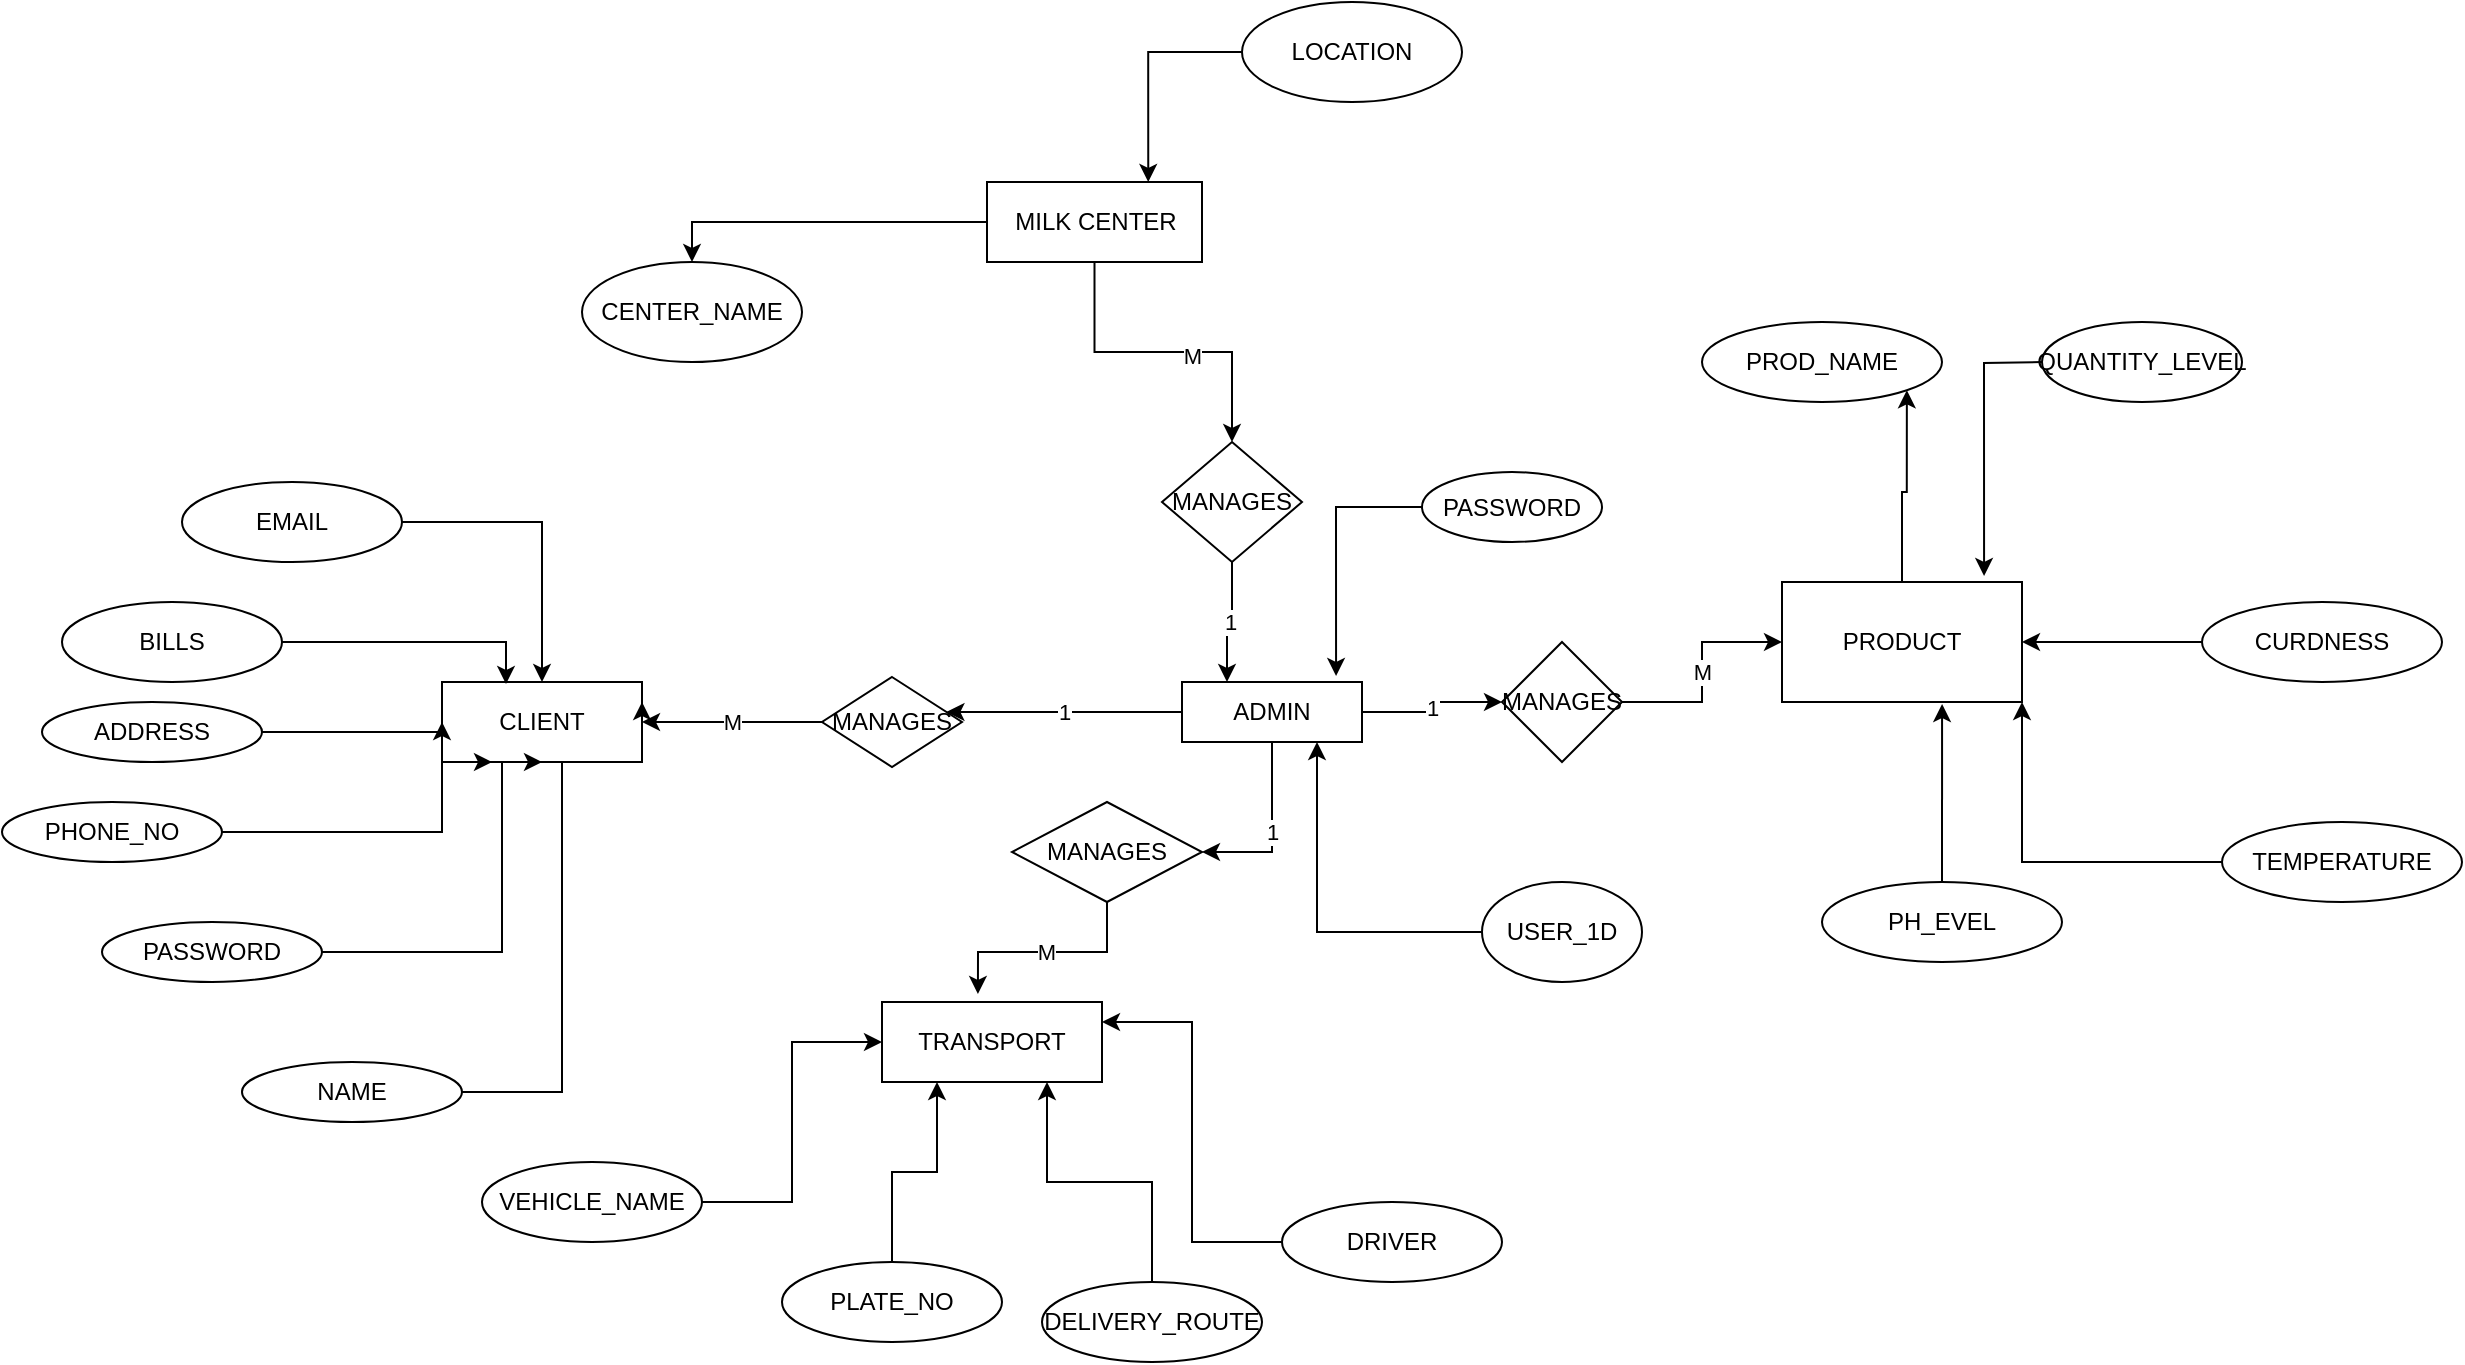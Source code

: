 <mxfile version="13.3.8" type="github">
  <diagram id="U-PU_A3t5DKLCgkuL9bZ" name="updatedERD">
    <mxGraphModel dx="1718" dy="520" grid="1" gridSize="10" guides="1" tooltips="1" connect="1" arrows="1" fold="1" page="1" pageScale="1" pageWidth="850" pageHeight="1100" math="0" shadow="0">
      <root>
        <mxCell id="0" />
        <mxCell id="1" parent="0" />
        <mxCell id="KDYzanzV5KnlVIZs8-1m-27" value="1" style="edgeStyle=orthogonalEdgeStyle;rounded=0;orthogonalLoop=1;jettySize=auto;html=1;" parent="1" source="KDYzanzV5KnlVIZs8-1m-1" target="KDYzanzV5KnlVIZs8-1m-24" edge="1">
          <mxGeometry relative="1" as="geometry">
            <Array as="points">
              <mxPoint x="420" y="455" />
              <mxPoint x="420" y="455" />
            </Array>
          </mxGeometry>
        </mxCell>
        <mxCell id="KDYzanzV5KnlVIZs8-1m-45" value="1" style="edgeStyle=orthogonalEdgeStyle;rounded=0;orthogonalLoop=1;jettySize=auto;html=1;entryX=1;entryY=0.5;entryDx=0;entryDy=0;" parent="1" source="KDYzanzV5KnlVIZs8-1m-1" target="KDYzanzV5KnlVIZs8-1m-41" edge="1">
          <mxGeometry relative="1" as="geometry" />
        </mxCell>
        <mxCell id="KDYzanzV5KnlVIZs8-1m-60" value="1" style="edgeStyle=orthogonalEdgeStyle;rounded=0;orthogonalLoop=1;jettySize=auto;html=1;" parent="1" source="KDYzanzV5KnlVIZs8-1m-1" target="KDYzanzV5KnlVIZs8-1m-58" edge="1">
          <mxGeometry relative="1" as="geometry" />
        </mxCell>
        <mxCell id="KDYzanzV5KnlVIZs8-1m-1" value="ADMIN" style="rounded=0;whiteSpace=wrap;html=1;" parent="1" vertex="1">
          <mxGeometry x="510" y="440" width="90" height="30" as="geometry" />
        </mxCell>
        <mxCell id="KDYzanzV5KnlVIZs8-1m-66" style="edgeStyle=orthogonalEdgeStyle;rounded=0;orthogonalLoop=1;jettySize=auto;html=1;entryX=1;entryY=1;entryDx=0;entryDy=0;" parent="1" source="KDYzanzV5KnlVIZs8-1m-2" target="KDYzanzV5KnlVIZs8-1m-62" edge="1">
          <mxGeometry relative="1" as="geometry" />
        </mxCell>
        <mxCell id="KDYzanzV5KnlVIZs8-1m-2" value="PRODUCT" style="rounded=0;whiteSpace=wrap;html=1;" parent="1" vertex="1">
          <mxGeometry x="810" y="390" width="120" height="60" as="geometry" />
        </mxCell>
        <mxCell id="KDYzanzV5KnlVIZs8-1m-3" value="CLIENT" style="rounded=0;whiteSpace=wrap;html=1;" parent="1" vertex="1">
          <mxGeometry x="140" y="440" width="100" height="40" as="geometry" />
        </mxCell>
        <mxCell id="KDYzanzV5KnlVIZs8-1m-4" value="TRANSPORT" style="rounded=0;whiteSpace=wrap;html=1;" parent="1" vertex="1">
          <mxGeometry x="360" y="600" width="110" height="40" as="geometry" />
        </mxCell>
        <mxCell id="KDYzanzV5KnlVIZs8-1m-55" style="edgeStyle=orthogonalEdgeStyle;rounded=0;orthogonalLoop=1;jettySize=auto;html=1;entryX=0.5;entryY=0;entryDx=0;entryDy=0;" parent="1" source="KDYzanzV5KnlVIZs8-1m-6" target="KDYzanzV5KnlVIZs8-1m-54" edge="1">
          <mxGeometry relative="1" as="geometry" />
        </mxCell>
        <mxCell id="KDYzanzV5KnlVIZs8-1m-81" value="M" style="edgeLabel;html=1;align=center;verticalAlign=middle;resizable=0;points=[];" parent="KDYzanzV5KnlVIZs8-1m-55" vertex="1" connectable="0">
          <mxGeometry x="0.181" y="-2" relative="1" as="geometry">
            <mxPoint as="offset" />
          </mxGeometry>
        </mxCell>
        <mxCell id="KDYzanzV5KnlVIZs8-1m-80" style="edgeStyle=orthogonalEdgeStyle;rounded=0;orthogonalLoop=1;jettySize=auto;html=1;entryX=0.5;entryY=0;entryDx=0;entryDy=0;" parent="1" source="KDYzanzV5KnlVIZs8-1m-6" target="KDYzanzV5KnlVIZs8-1m-49" edge="1">
          <mxGeometry relative="1" as="geometry" />
        </mxCell>
        <mxCell id="KDYzanzV5KnlVIZs8-1m-6" value="MILK CENTER" style="rounded=0;whiteSpace=wrap;html=1;" parent="1" vertex="1">
          <mxGeometry x="412.5" y="190" width="107.5" height="40" as="geometry" />
        </mxCell>
        <mxCell id="KDYzanzV5KnlVIZs8-1m-15" style="edgeStyle=orthogonalEdgeStyle;rounded=0;orthogonalLoop=1;jettySize=auto;html=1;" parent="1" source="KDYzanzV5KnlVIZs8-1m-8" target="KDYzanzV5KnlVIZs8-1m-3" edge="1">
          <mxGeometry relative="1" as="geometry" />
        </mxCell>
        <mxCell id="KDYzanzV5KnlVIZs8-1m-8" value="EMAIL" style="ellipse;whiteSpace=wrap;html=1;" parent="1" vertex="1">
          <mxGeometry x="10" y="340" width="110" height="40" as="geometry" />
        </mxCell>
        <mxCell id="KDYzanzV5KnlVIZs8-1m-16" style="edgeStyle=orthogonalEdgeStyle;rounded=0;orthogonalLoop=1;jettySize=auto;html=1;entryX=0.32;entryY=0.025;entryDx=0;entryDy=0;entryPerimeter=0;" parent="1" source="KDYzanzV5KnlVIZs8-1m-9" target="KDYzanzV5KnlVIZs8-1m-3" edge="1">
          <mxGeometry relative="1" as="geometry" />
        </mxCell>
        <mxCell id="KDYzanzV5KnlVIZs8-1m-9" value="BILLS" style="ellipse;whiteSpace=wrap;html=1;" parent="1" vertex="1">
          <mxGeometry x="-50" y="400" width="110" height="40" as="geometry" />
        </mxCell>
        <mxCell id="KDYzanzV5KnlVIZs8-1m-17" style="edgeStyle=orthogonalEdgeStyle;rounded=0;orthogonalLoop=1;jettySize=auto;html=1;entryX=0;entryY=0.5;entryDx=0;entryDy=0;" parent="1" source="KDYzanzV5KnlVIZs8-1m-10" target="KDYzanzV5KnlVIZs8-1m-3" edge="1">
          <mxGeometry relative="1" as="geometry">
            <Array as="points">
              <mxPoint x="140" y="465" />
            </Array>
          </mxGeometry>
        </mxCell>
        <mxCell id="KDYzanzV5KnlVIZs8-1m-10" value="ADDRESS" style="ellipse;whiteSpace=wrap;html=1;" parent="1" vertex="1">
          <mxGeometry x="-60" y="450" width="110" height="30" as="geometry" />
        </mxCell>
        <mxCell id="KDYzanzV5KnlVIZs8-1m-18" style="edgeStyle=orthogonalEdgeStyle;rounded=0;orthogonalLoop=1;jettySize=auto;html=1;entryX=0.25;entryY=1;entryDx=0;entryDy=0;" parent="1" source="KDYzanzV5KnlVIZs8-1m-11" target="KDYzanzV5KnlVIZs8-1m-3" edge="1">
          <mxGeometry relative="1" as="geometry">
            <Array as="points">
              <mxPoint x="140" y="515" />
              <mxPoint x="140" y="480" />
            </Array>
          </mxGeometry>
        </mxCell>
        <mxCell id="KDYzanzV5KnlVIZs8-1m-11" value="PHONE_NO" style="ellipse;whiteSpace=wrap;html=1;" parent="1" vertex="1">
          <mxGeometry x="-80" y="500" width="110" height="30" as="geometry" />
        </mxCell>
        <mxCell id="KDYzanzV5KnlVIZs8-1m-19" style="edgeStyle=orthogonalEdgeStyle;rounded=0;orthogonalLoop=1;jettySize=auto;html=1;entryX=0.5;entryY=1;entryDx=0;entryDy=0;" parent="1" source="KDYzanzV5KnlVIZs8-1m-12" target="KDYzanzV5KnlVIZs8-1m-3" edge="1">
          <mxGeometry relative="1" as="geometry">
            <Array as="points">
              <mxPoint x="170" y="575" />
              <mxPoint x="170" y="480" />
            </Array>
          </mxGeometry>
        </mxCell>
        <mxCell id="KDYzanzV5KnlVIZs8-1m-12" value="PASSWORD" style="ellipse;whiteSpace=wrap;html=1;" parent="1" vertex="1">
          <mxGeometry x="-30" y="560" width="110" height="30" as="geometry" />
        </mxCell>
        <mxCell id="KDYzanzV5KnlVIZs8-1m-23" style="edgeStyle=orthogonalEdgeStyle;rounded=0;orthogonalLoop=1;jettySize=auto;html=1;" parent="1" source="KDYzanzV5KnlVIZs8-1m-13" edge="1">
          <mxGeometry relative="1" as="geometry">
            <mxPoint x="240" y="450" as="targetPoint" />
            <Array as="points">
              <mxPoint x="200" y="645" />
              <mxPoint x="200" y="480" />
              <mxPoint x="240" y="480" />
            </Array>
          </mxGeometry>
        </mxCell>
        <mxCell id="KDYzanzV5KnlVIZs8-1m-13" value="NAME" style="ellipse;whiteSpace=wrap;html=1;" parent="1" vertex="1">
          <mxGeometry x="40" y="630" width="110" height="30" as="geometry" />
        </mxCell>
        <mxCell id="KDYzanzV5KnlVIZs8-1m-25" value="M" style="edgeStyle=orthogonalEdgeStyle;rounded=0;orthogonalLoop=1;jettySize=auto;html=1;" parent="1" source="KDYzanzV5KnlVIZs8-1m-24" target="KDYzanzV5KnlVIZs8-1m-3" edge="1">
          <mxGeometry relative="1" as="geometry" />
        </mxCell>
        <mxCell id="KDYzanzV5KnlVIZs8-1m-24" value="MANAGES" style="rhombus;whiteSpace=wrap;html=1;" parent="1" vertex="1">
          <mxGeometry x="330" y="437.5" width="70" height="45" as="geometry" />
        </mxCell>
        <mxCell id="KDYzanzV5KnlVIZs8-1m-33" style="edgeStyle=orthogonalEdgeStyle;rounded=0;orthogonalLoop=1;jettySize=auto;html=1;entryX=0;entryY=0.5;entryDx=0;entryDy=0;" parent="1" source="KDYzanzV5KnlVIZs8-1m-28" target="KDYzanzV5KnlVIZs8-1m-4" edge="1">
          <mxGeometry relative="1" as="geometry" />
        </mxCell>
        <mxCell id="KDYzanzV5KnlVIZs8-1m-28" value="VEHICLE_NAME" style="ellipse;whiteSpace=wrap;html=1;" parent="1" vertex="1">
          <mxGeometry x="160" y="680" width="110" height="40" as="geometry" />
        </mxCell>
        <mxCell id="KDYzanzV5KnlVIZs8-1m-34" style="edgeStyle=orthogonalEdgeStyle;rounded=0;orthogonalLoop=1;jettySize=auto;html=1;entryX=0.25;entryY=1;entryDx=0;entryDy=0;" parent="1" source="KDYzanzV5KnlVIZs8-1m-29" target="KDYzanzV5KnlVIZs8-1m-4" edge="1">
          <mxGeometry relative="1" as="geometry" />
        </mxCell>
        <mxCell id="KDYzanzV5KnlVIZs8-1m-29" value="PLATE_NO" style="ellipse;whiteSpace=wrap;html=1;" parent="1" vertex="1">
          <mxGeometry x="310" y="730" width="110" height="40" as="geometry" />
        </mxCell>
        <mxCell id="KDYzanzV5KnlVIZs8-1m-40" style="edgeStyle=orthogonalEdgeStyle;rounded=0;orthogonalLoop=1;jettySize=auto;html=1;entryX=0.75;entryY=1;entryDx=0;entryDy=0;" parent="1" source="KDYzanzV5KnlVIZs8-1m-30" target="KDYzanzV5KnlVIZs8-1m-4" edge="1">
          <mxGeometry relative="1" as="geometry" />
        </mxCell>
        <mxCell id="KDYzanzV5KnlVIZs8-1m-30" value="DELIVERY_ROUTE" style="ellipse;whiteSpace=wrap;html=1;" parent="1" vertex="1">
          <mxGeometry x="440" y="740" width="110" height="40" as="geometry" />
        </mxCell>
        <mxCell id="KDYzanzV5KnlVIZs8-1m-39" style="edgeStyle=orthogonalEdgeStyle;rounded=0;orthogonalLoop=1;jettySize=auto;html=1;entryX=1;entryY=0.25;entryDx=0;entryDy=0;" parent="1" source="KDYzanzV5KnlVIZs8-1m-31" target="KDYzanzV5KnlVIZs8-1m-4" edge="1">
          <mxGeometry relative="1" as="geometry" />
        </mxCell>
        <mxCell id="KDYzanzV5KnlVIZs8-1m-31" value="DRIVER" style="ellipse;whiteSpace=wrap;html=1;" parent="1" vertex="1">
          <mxGeometry x="560" y="700" width="110" height="40" as="geometry" />
        </mxCell>
        <mxCell id="KDYzanzV5KnlVIZs8-1m-42" value="M" style="edgeStyle=orthogonalEdgeStyle;rounded=0;orthogonalLoop=1;jettySize=auto;html=1;entryX=0.436;entryY=-0.1;entryDx=0;entryDy=0;entryPerimeter=0;" parent="1" source="KDYzanzV5KnlVIZs8-1m-41" target="KDYzanzV5KnlVIZs8-1m-4" edge="1">
          <mxGeometry relative="1" as="geometry" />
        </mxCell>
        <mxCell id="KDYzanzV5KnlVIZs8-1m-41" value="MANAGES" style="rhombus;whiteSpace=wrap;html=1;" parent="1" vertex="1">
          <mxGeometry x="425" y="500" width="95" height="50" as="geometry" />
        </mxCell>
        <mxCell id="KDYzanzV5KnlVIZs8-1m-49" value="CENTER_NAME" style="ellipse;whiteSpace=wrap;html=1;" parent="1" vertex="1">
          <mxGeometry x="210" y="230" width="110" height="50" as="geometry" />
        </mxCell>
        <mxCell id="KDYzanzV5KnlVIZs8-1m-53" style="edgeStyle=orthogonalEdgeStyle;rounded=0;orthogonalLoop=1;jettySize=auto;html=1;entryX=0.75;entryY=0;entryDx=0;entryDy=0;" parent="1" source="KDYzanzV5KnlVIZs8-1m-50" target="KDYzanzV5KnlVIZs8-1m-6" edge="1">
          <mxGeometry relative="1" as="geometry" />
        </mxCell>
        <mxCell id="KDYzanzV5KnlVIZs8-1m-50" value="LOCATION" style="ellipse;whiteSpace=wrap;html=1;" parent="1" vertex="1">
          <mxGeometry x="540" y="100" width="110" height="50" as="geometry" />
        </mxCell>
        <mxCell id="KDYzanzV5KnlVIZs8-1m-56" value="1" style="edgeStyle=orthogonalEdgeStyle;rounded=0;orthogonalLoop=1;jettySize=auto;html=1;entryX=0.25;entryY=0;entryDx=0;entryDy=0;" parent="1" source="KDYzanzV5KnlVIZs8-1m-54" target="KDYzanzV5KnlVIZs8-1m-1" edge="1">
          <mxGeometry relative="1" as="geometry" />
        </mxCell>
        <mxCell id="KDYzanzV5KnlVIZs8-1m-54" value="MANAGES" style="rhombus;whiteSpace=wrap;html=1;" parent="1" vertex="1">
          <mxGeometry x="500" y="320" width="70" height="60" as="geometry" />
        </mxCell>
        <mxCell id="KDYzanzV5KnlVIZs8-1m-61" value="M" style="edgeStyle=orthogonalEdgeStyle;rounded=0;orthogonalLoop=1;jettySize=auto;html=1;" parent="1" source="KDYzanzV5KnlVIZs8-1m-58" target="KDYzanzV5KnlVIZs8-1m-2" edge="1">
          <mxGeometry relative="1" as="geometry" />
        </mxCell>
        <mxCell id="KDYzanzV5KnlVIZs8-1m-58" value="MANAGES" style="rhombus;whiteSpace=wrap;html=1;" parent="1" vertex="1">
          <mxGeometry x="670" y="420" width="60" height="60" as="geometry" />
        </mxCell>
        <mxCell id="KDYzanzV5KnlVIZs8-1m-62" value="PROD_NAME" style="ellipse;whiteSpace=wrap;html=1;" parent="1" vertex="1">
          <mxGeometry x="770" y="260" width="120" height="40" as="geometry" />
        </mxCell>
        <mxCell id="KDYzanzV5KnlVIZs8-1m-67" style="edgeStyle=orthogonalEdgeStyle;rounded=0;orthogonalLoop=1;jettySize=auto;html=1;entryX=0.842;entryY=-0.05;entryDx=0;entryDy=0;entryPerimeter=0;" parent="1" target="KDYzanzV5KnlVIZs8-1m-2" edge="1">
          <mxGeometry relative="1" as="geometry">
            <mxPoint x="940" y="280" as="sourcePoint" />
          </mxGeometry>
        </mxCell>
        <mxCell id="KDYzanzV5KnlVIZs8-1m-68" style="edgeStyle=orthogonalEdgeStyle;rounded=0;orthogonalLoop=1;jettySize=auto;html=1;entryX=1;entryY=0.5;entryDx=0;entryDy=0;" parent="1" source="KDYzanzV5KnlVIZs8-1m-64" target="KDYzanzV5KnlVIZs8-1m-2" edge="1">
          <mxGeometry relative="1" as="geometry" />
        </mxCell>
        <mxCell id="KDYzanzV5KnlVIZs8-1m-64" value="CURDNESS" style="ellipse;whiteSpace=wrap;html=1;" parent="1" vertex="1">
          <mxGeometry x="1020" y="400" width="120" height="40" as="geometry" />
        </mxCell>
        <mxCell id="KDYzanzV5KnlVIZs8-1m-69" style="edgeStyle=orthogonalEdgeStyle;rounded=0;orthogonalLoop=1;jettySize=auto;html=1;entryX=0.667;entryY=1.017;entryDx=0;entryDy=0;entryPerimeter=0;" parent="1" source="KDYzanzV5KnlVIZs8-1m-65" target="KDYzanzV5KnlVIZs8-1m-2" edge="1">
          <mxGeometry relative="1" as="geometry" />
        </mxCell>
        <mxCell id="KDYzanzV5KnlVIZs8-1m-65" value="PH_EVEL" style="ellipse;whiteSpace=wrap;html=1;" parent="1" vertex="1">
          <mxGeometry x="830" y="540" width="120" height="40" as="geometry" />
        </mxCell>
        <mxCell id="KDYzanzV5KnlVIZs8-1m-70" value="QUANTITY_LEVEL" style="ellipse;whiteSpace=wrap;html=1;" parent="1" vertex="1">
          <mxGeometry x="940" y="260" width="100" height="40" as="geometry" />
        </mxCell>
        <mxCell id="KDYzanzV5KnlVIZs8-1m-72" style="edgeStyle=orthogonalEdgeStyle;rounded=0;orthogonalLoop=1;jettySize=auto;html=1;entryX=1;entryY=1;entryDx=0;entryDy=0;" parent="1" source="KDYzanzV5KnlVIZs8-1m-71" target="KDYzanzV5KnlVIZs8-1m-2" edge="1">
          <mxGeometry relative="1" as="geometry" />
        </mxCell>
        <mxCell id="KDYzanzV5KnlVIZs8-1m-71" value="TEMPERATURE" style="ellipse;whiteSpace=wrap;html=1;" parent="1" vertex="1">
          <mxGeometry x="1030" y="510" width="120" height="40" as="geometry" />
        </mxCell>
        <mxCell id="KDYzanzV5KnlVIZs8-1m-83" style="edgeStyle=orthogonalEdgeStyle;rounded=0;orthogonalLoop=1;jettySize=auto;html=1;entryX=0.75;entryY=1;entryDx=0;entryDy=0;" parent="1" source="KDYzanzV5KnlVIZs8-1m-82" target="KDYzanzV5KnlVIZs8-1m-1" edge="1">
          <mxGeometry relative="1" as="geometry" />
        </mxCell>
        <mxCell id="KDYzanzV5KnlVIZs8-1m-82" value="USER_1D" style="ellipse;whiteSpace=wrap;html=1;" parent="1" vertex="1">
          <mxGeometry x="660" y="540" width="80" height="50" as="geometry" />
        </mxCell>
        <mxCell id="KDYzanzV5KnlVIZs8-1m-85" style="edgeStyle=orthogonalEdgeStyle;rounded=0;orthogonalLoop=1;jettySize=auto;html=1;entryX=0.856;entryY=-0.1;entryDx=0;entryDy=0;entryPerimeter=0;" parent="1" source="KDYzanzV5KnlVIZs8-1m-84" target="KDYzanzV5KnlVIZs8-1m-1" edge="1">
          <mxGeometry relative="1" as="geometry" />
        </mxCell>
        <mxCell id="KDYzanzV5KnlVIZs8-1m-84" value="PASSWORD" style="ellipse;whiteSpace=wrap;html=1;" parent="1" vertex="1">
          <mxGeometry x="630" y="335" width="90" height="35" as="geometry" />
        </mxCell>
      </root>
    </mxGraphModel>
  </diagram>
</mxfile>
